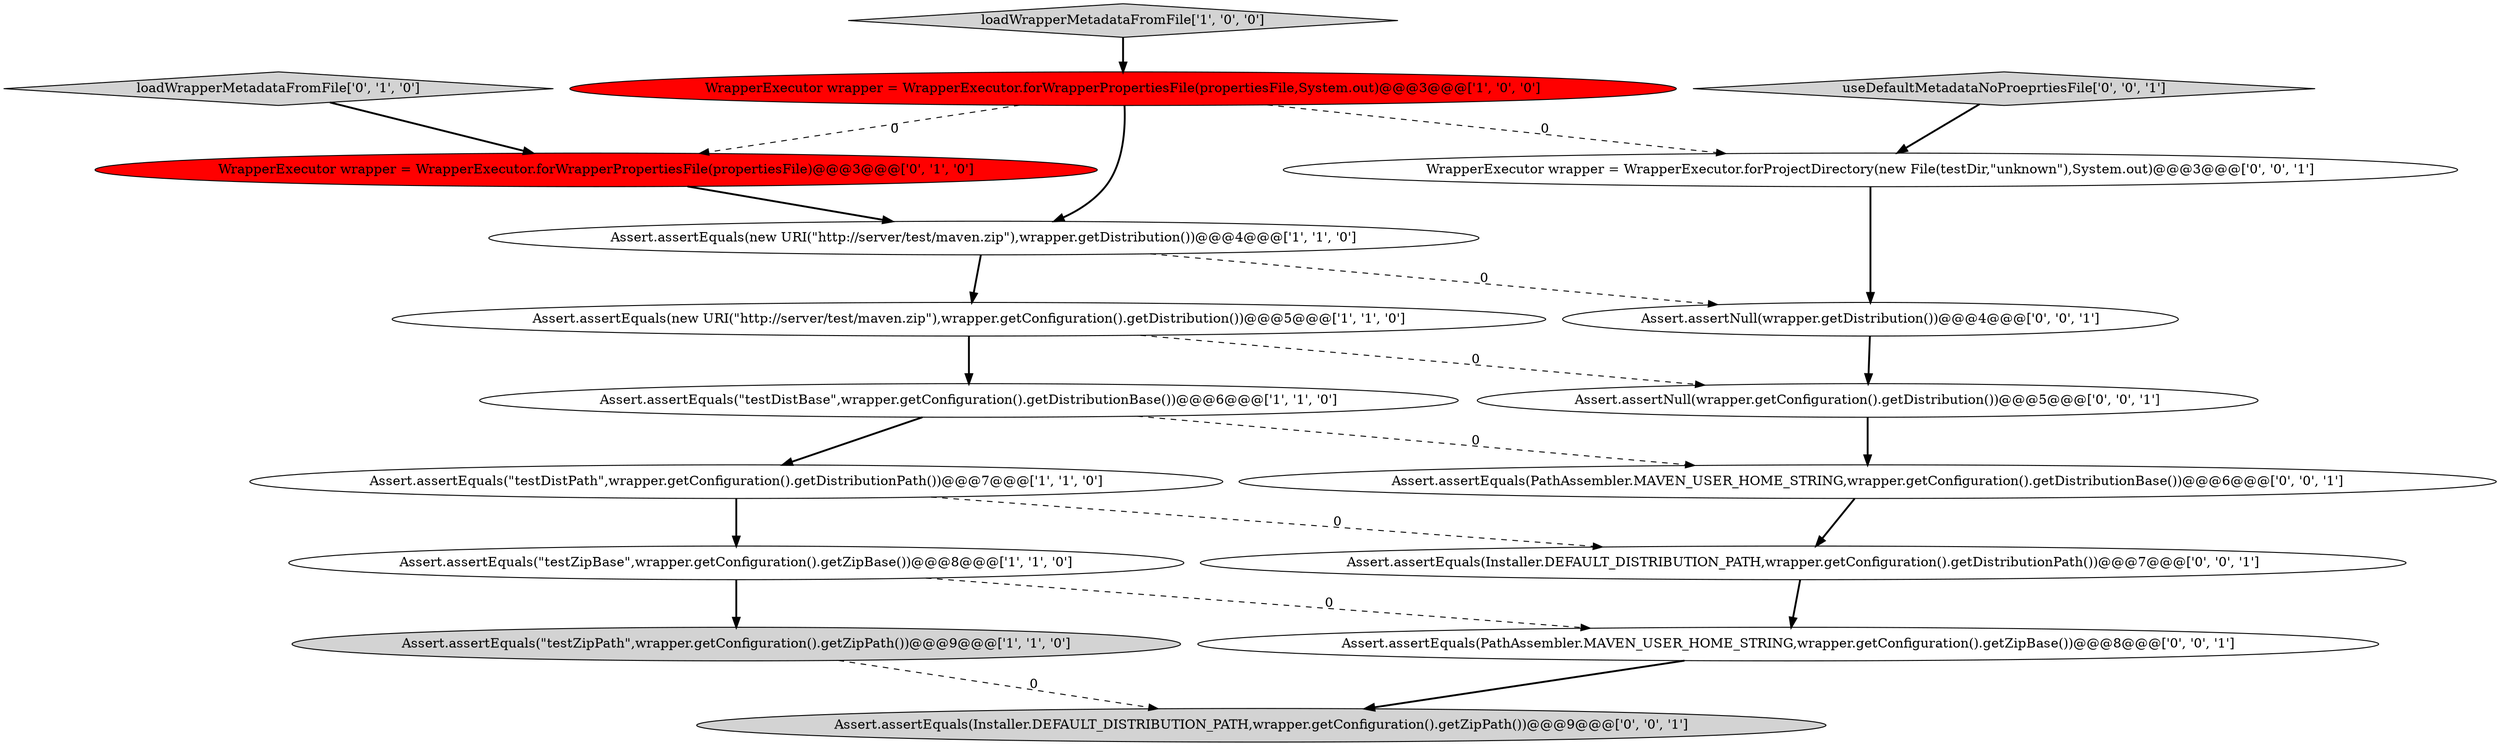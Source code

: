 digraph {
8 [style = filled, label = "loadWrapperMetadataFromFile['0', '1', '0']", fillcolor = lightgray, shape = diamond image = "AAA0AAABBB2BBB"];
17 [style = filled, label = "Assert.assertNull(wrapper.getDistribution())@@@4@@@['0', '0', '1']", fillcolor = white, shape = ellipse image = "AAA0AAABBB3BBB"];
13 [style = filled, label = "Assert.assertEquals(Installer.DEFAULT_DISTRIBUTION_PATH,wrapper.getConfiguration().getZipPath())@@@9@@@['0', '0', '1']", fillcolor = lightgray, shape = ellipse image = "AAA0AAABBB3BBB"];
5 [style = filled, label = "Assert.assertEquals(\"testZipPath\",wrapper.getConfiguration().getZipPath())@@@9@@@['1', '1', '0']", fillcolor = lightgray, shape = ellipse image = "AAA0AAABBB1BBB"];
16 [style = filled, label = "Assert.assertEquals(PathAssembler.MAVEN_USER_HOME_STRING,wrapper.getConfiguration().getZipBase())@@@8@@@['0', '0', '1']", fillcolor = white, shape = ellipse image = "AAA0AAABBB3BBB"];
4 [style = filled, label = "Assert.assertEquals(new URI(\"http://server/test/maven.zip\"),wrapper.getConfiguration().getDistribution())@@@5@@@['1', '1', '0']", fillcolor = white, shape = ellipse image = "AAA0AAABBB1BBB"];
1 [style = filled, label = "Assert.assertEquals(\"testDistPath\",wrapper.getConfiguration().getDistributionPath())@@@7@@@['1', '1', '0']", fillcolor = white, shape = ellipse image = "AAA0AAABBB1BBB"];
10 [style = filled, label = "Assert.assertEquals(PathAssembler.MAVEN_USER_HOME_STRING,wrapper.getConfiguration().getDistributionBase())@@@6@@@['0', '0', '1']", fillcolor = white, shape = ellipse image = "AAA0AAABBB3BBB"];
11 [style = filled, label = "useDefaultMetadataNoProeprtiesFile['0', '0', '1']", fillcolor = lightgray, shape = diamond image = "AAA0AAABBB3BBB"];
15 [style = filled, label = "Assert.assertEquals(Installer.DEFAULT_DISTRIBUTION_PATH,wrapper.getConfiguration().getDistributionPath())@@@7@@@['0', '0', '1']", fillcolor = white, shape = ellipse image = "AAA0AAABBB3BBB"];
14 [style = filled, label = "Assert.assertNull(wrapper.getConfiguration().getDistribution())@@@5@@@['0', '0', '1']", fillcolor = white, shape = ellipse image = "AAA0AAABBB3BBB"];
2 [style = filled, label = "loadWrapperMetadataFromFile['1', '0', '0']", fillcolor = lightgray, shape = diamond image = "AAA0AAABBB1BBB"];
0 [style = filled, label = "WrapperExecutor wrapper = WrapperExecutor.forWrapperPropertiesFile(propertiesFile,System.out)@@@3@@@['1', '0', '0']", fillcolor = red, shape = ellipse image = "AAA1AAABBB1BBB"];
9 [style = filled, label = "WrapperExecutor wrapper = WrapperExecutor.forWrapperPropertiesFile(propertiesFile)@@@3@@@['0', '1', '0']", fillcolor = red, shape = ellipse image = "AAA1AAABBB2BBB"];
7 [style = filled, label = "Assert.assertEquals(\"testDistBase\",wrapper.getConfiguration().getDistributionBase())@@@6@@@['1', '1', '0']", fillcolor = white, shape = ellipse image = "AAA0AAABBB1BBB"];
6 [style = filled, label = "Assert.assertEquals(new URI(\"http://server/test/maven.zip\"),wrapper.getDistribution())@@@4@@@['1', '1', '0']", fillcolor = white, shape = ellipse image = "AAA0AAABBB1BBB"];
3 [style = filled, label = "Assert.assertEquals(\"testZipBase\",wrapper.getConfiguration().getZipBase())@@@8@@@['1', '1', '0']", fillcolor = white, shape = ellipse image = "AAA0AAABBB1BBB"];
12 [style = filled, label = "WrapperExecutor wrapper = WrapperExecutor.forProjectDirectory(new File(testDir,\"unknown\"),System.out)@@@3@@@['0', '0', '1']", fillcolor = white, shape = ellipse image = "AAA0AAABBB3BBB"];
5->13 [style = dashed, label="0"];
16->13 [style = bold, label=""];
7->1 [style = bold, label=""];
10->15 [style = bold, label=""];
0->6 [style = bold, label=""];
1->15 [style = dashed, label="0"];
12->17 [style = bold, label=""];
1->3 [style = bold, label=""];
14->10 [style = bold, label=""];
11->12 [style = bold, label=""];
6->17 [style = dashed, label="0"];
0->12 [style = dashed, label="0"];
15->16 [style = bold, label=""];
4->7 [style = bold, label=""];
9->6 [style = bold, label=""];
6->4 [style = bold, label=""];
3->5 [style = bold, label=""];
2->0 [style = bold, label=""];
17->14 [style = bold, label=""];
8->9 [style = bold, label=""];
7->10 [style = dashed, label="0"];
4->14 [style = dashed, label="0"];
0->9 [style = dashed, label="0"];
3->16 [style = dashed, label="0"];
}
